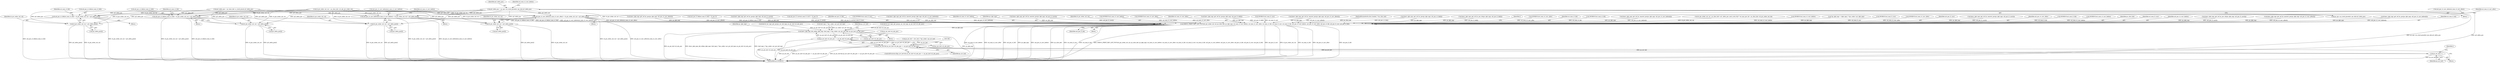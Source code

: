digraph "0_Android_913d9e8d93d6b81bb8eac3fc2c1426651f5b259d_0@pointer" {
"1000221" [label="(Call,pi2_delta_poc = ps_sps->as_stref_picset[st_rps_idx].ai2_delta_poc)"];
"1000286" [label="(Call,ai4_poc_st_curr_before[u4_num_st_curr_before] = i4_pic_order_cnt_val + pi2_delta_poc[i])"];
"1001190" [label="(Call,DEBUG_PRINT_REF_LIST_POCS(i4_pic_order_cnt_val, ps_slice_hdr, ps_dpb_mgr, u4_num_st_curr_before, u4_num_st_curr_after, u4_num_st_foll, u4_num_lt_curr, u4_num_lt_foll, ai4_poc_st_curr_before, ai4_poc_st_curr_after, ai4_poc_st_foll, ai4_poc_lt_curr, ai4_poc_lt_foll))"];
"1001246" [label="(Call,ihevc_dpb_mgr_del_ref(ps_dpb_mgr, (buf_mgr_t *)ps_codec->pv_pic_buf_mgr, ps_pic_buf->i4_abs_poc))"];
"1001276" [label="(Call,ps_mv_buf->i4_abs_poc == ps_pic_buf->i4_abs_poc)"];
"1001274" [label="(Call,ps_mv_buf && ps_mv_buf->i4_abs_poc == ps_pic_buf->i4_abs_poc)"];
"1001293" [label="(Call,ps_mv_buf++)"];
"1000290" [label="(Call,i4_pic_order_cnt_val + pi2_delta_poc[i])"];
"1000299" [label="(Call,ai4_poc_st_foll[u4_num_st_foll] = i4_pic_order_cnt_val + pi2_delta_poc[i])"];
"1000303" [label="(Call,i4_pic_order_cnt_val + pi2_delta_poc[i])"];
"1000330" [label="(Call,ai4_poc_st_curr_after[u4_num_st_curr_after] = i4_pic_order_cnt_val + pi2_delta_poc[i])"];
"1000334" [label="(Call,i4_pic_order_cnt_val + pi2_delta_poc[i])"];
"1000343" [label="(Call,ai4_poc_st_foll[u4_num_st_foll] = i4_pic_order_cnt_val + pi2_delta_poc[i])"];
"1000347" [label="(Call,i4_pic_order_cnt_val + pi2_delta_poc[i])"];
"1000287" [label="(Call,ai4_poc_st_curr_before[u4_num_st_curr_before])"];
"1000573" [label="(Call,ihevc_dpb_mgr_get_ref_by_poc_lsb(ps_dpb_mgr, ai4_poc_lt_foll[i]))"];
"1001206" [label="(Identifier,i)"];
"1001294" [label="(Identifier,ps_mv_buf)"];
"1001274" [label="(Call,ps_mv_buf && ps_mv_buf->i4_abs_poc == ps_pic_buf->i4_abs_poc)"];
"1000993" [label="(Call,(WORD32)u4_num_st_curr_after)"];
"1001196" [label="(Identifier,u4_num_st_foll)"];
"1000687" [label="(Call,(WORD32)u4_num_st_foll)"];
"1000334" [label="(Call,i4_pic_order_cnt_val + pi2_delta_poc[i])"];
"1000177" [label="(Call,i4_pic_order_cnt_val = ps_slice_hdr->i4_abs_pic_order_cnt)"];
"1001246" [label="(Call,ihevc_dpb_mgr_del_ref(ps_dpb_mgr, (buf_mgr_t *)ps_codec->pv_pic_buf_mgr, ps_pic_buf->i4_abs_poc))"];
"1000305" [label="(Call,pi2_delta_poc[i])"];
"1000290" [label="(Call,i4_pic_order_cnt_val + pi2_delta_poc[i])"];
"1001058" [label="(Call,ihevc_dpb_mgr_get_ref_by_nearest_poc(ps_dpb_mgr, ai4_poc_st_curr_before[i]))"];
"1000329" [label="(Block,)"];
"1001247" [label="(Identifier,ps_dpb_mgr)"];
"1000392" [label="(Call,i4_pic_order_cnt_val - ps_slice_hdr->ai1_delta_poc_msb_cycle_lt[i] * u4_max_poc_lsb - ps_slice_hdr->i4_pic_order_cnt_lsb)"];
"1000291" [label="(Identifier,i4_pic_order_cnt_val)"];
"1000621" [label="(Call,(WORD32)u4_num_st_curr_before)"];
"1000124" [label="(Call,*ps_dpb_mgr = (dpb_mgr_t *)ps_codec->pv_dpb_mgr)"];
"1000842" [label="(Call,(WORD32)u4_num_lt_curr)"];
"1001275" [label="(Identifier,ps_mv_buf)"];
"1000800" [label="(Call,(WORD32)u4_num_st_curr_after)"];
"1000300" [label="(Call,ai4_poc_st_foll[u4_num_st_foll])"];
"1001202" [label="(Identifier,ai4_poc_lt_curr)"];
"1000865" [label="(Call,ihevc_dpb_mgr_get_ref_by_nearest_poc(ps_dpb_mgr, ai4_poc_lt_curr[i]))"];
"1000336" [label="(Call,pi2_delta_poc[i])"];
"1001200" [label="(Identifier,ai4_poc_st_curr_after)"];
"1000941" [label="(Call,ihevcd_mv_mgr_get_poc(ps_mv_buf_mgr, ps_pic_buf->i4_abs_poc))"];
"1000558" [label="(Call,(WORD32)u4_num_lt_foll)"];
"1000758" [label="(Call,(WORD32)u4_num_st_curr_before)"];
"1001192" [label="(Identifier,ps_slice_hdr)"];
"1000296" [label="(Identifier,u4_num_st_curr_before)"];
"1000342" [label="(Block,)"];
"1001197" [label="(Identifier,u4_num_lt_curr)"];
"1001199" [label="(Identifier,ai4_poc_st_curr_before)"];
"1000510" [label="(Call,ihevc_dpb_mgr_get_ref_by_poc_lsb(ps_dpb_mgr, ai4_poc_lt_curr[i]))"];
"1000353" [label="(Identifier,u4_num_st_foll)"];
"1000823" [label="(Call,ihevc_dpb_mgr_get_ref_by_nearest_poc(ps_dpb_mgr, ai4_poc_st_curr_after[i]))"];
"1000299" [label="(Call,ai4_poc_st_foll[u4_num_st_foll] = i4_pic_order_cnt_val + pi2_delta_poc[i])"];
"1000348" [label="(Identifier,i4_pic_order_cnt_val)"];
"1001280" [label="(Call,ps_pic_buf->i4_abs_poc)"];
"1000285" [label="(Block,)"];
"1000629" [label="(Call,ihevc_dpb_mgr_get_ref_by_poc(ps_dpb_mgr, ai4_poc_st_curr_before[i]))"];
"1000222" [label="(Identifier,pi2_delta_poc)"];
"1001203" [label="(Identifier,ai4_poc_lt_foll)"];
"1000221" [label="(Call,pi2_delta_poc = ps_sps->as_stref_picset[st_rps_idx].ai2_delta_poc)"];
"1001272" [label="(Block,)"];
"1001198" [label="(Identifier,u4_num_lt_foll)"];
"1000695" [label="(Call,ihevc_dpb_mgr_get_ref_by_poc(ps_dpb_mgr, ai4_poc_st_foll[i]))"];
"1000662" [label="(Call,ihevc_dpb_mgr_get_ref_by_poc(ps_dpb_mgr, ai4_poc_st_curr_after[i]))"];
"1000430" [label="(Call,ai4_poc_lt_foll[u4_num_lt_foll] = i4_poc_lt)"];
"1000188" [label="(Block,)"];
"1000344" [label="(Call,ai4_poc_st_foll[u4_num_st_foll])"];
"1001248" [label="(Call,(buf_mgr_t *)ps_codec->pv_pic_buf_mgr)"];
"1000533" [label="(Call,ihevc_dpb_mgr_get_ref_by_poc(ps_dpb_mgr, ai4_poc_lt_curr[i]))"];
"1000330" [label="(Call,ai4_poc_st_curr_after[u4_num_st_curr_after] = i4_pic_order_cnt_val + pi2_delta_poc[i])"];
"1001253" [label="(Call,ps_pic_buf->i4_abs_poc)"];
"1000298" [label="(Block,)"];
"1001256" [label="(Call,ps_mv_buf = (mv_buf_t *)ps_codec->ps_mv_buf)"];
"1001234" [label="(Block,)"];
"1001277" [label="(Call,ps_mv_buf->i4_abs_poc)"];
"1000335" [label="(Identifier,i4_pic_order_cnt_val)"];
"1001190" [label="(Call,DEBUG_PRINT_REF_LIST_POCS(i4_pic_order_cnt_val, ps_slice_hdr, ps_dpb_mgr, u4_num_st_curr_before, u4_num_st_curr_after, u4_num_st_foll, u4_num_lt_curr, u4_num_lt_foll, ai4_poc_st_curr_before, ai4_poc_st_curr_after, ai4_poc_st_foll, ai4_poc_lt_curr, ai4_poc_lt_foll))"];
"1000412" [label="(Call,ai4_poc_lt_curr[u4_num_lt_curr] = i4_poc_lt)"];
"1001201" [label="(Identifier,ai4_poc_st_foll)"];
"1000343" [label="(Call,ai4_poc_st_foll[u4_num_st_foll] = i4_pic_order_cnt_val + pi2_delta_poc[i])"];
"1000286" [label="(Call,ai4_poc_st_curr_before[u4_num_st_curr_before] = i4_pic_order_cnt_val + pi2_delta_poc[i])"];
"1000495" [label="(Call,(WORD32)u4_num_lt_curr)"];
"1000347" [label="(Call,i4_pic_order_cnt_val + pi2_delta_poc[i])"];
"1000349" [label="(Call,pi2_delta_poc[i])"];
"1000781" [label="(Call,ihevc_dpb_mgr_get_ref_by_nearest_poc(ps_dpb_mgr, ai4_poc_st_curr_before[i]))"];
"1001194" [label="(Identifier,u4_num_st_curr_before)"];
"1000331" [label="(Call,ai4_poc_st_curr_after[u4_num_st_curr_after])"];
"1001257" [label="(Identifier,ps_mv_buf)"];
"1000309" [label="(Identifier,u4_num_st_foll)"];
"1001193" [label="(Identifier,ps_dpb_mgr)"];
"1001100" [label="(Call,ihevc_dpb_mgr_get_ref_by_nearest_poc(ps_dpb_mgr, ai4_poc_lt_curr[i]))"];
"1000112" [label="(Block,)"];
"1001276" [label="(Call,ps_mv_buf->i4_abs_poc == ps_pic_buf->i4_abs_poc)"];
"1001271" [label="(Identifier,i)"];
"1000340" [label="(Identifier,u4_num_st_curr_after)"];
"1001191" [label="(Identifier,i4_pic_order_cnt_val)"];
"1001293" [label="(Call,ps_mv_buf++)"];
"1001035" [label="(Call,(WORD32)u4_num_st_curr_before)"];
"1000654" [label="(Call,(WORD32)u4_num_st_curr_after)"];
"1001195" [label="(Identifier,u4_num_st_curr_after)"];
"1001273" [label="(ControlStructure,if(ps_mv_buf && ps_mv_buf->i4_abs_poc == ps_pic_buf->i4_abs_poc))"];
"1000596" [label="(Call,ihevc_dpb_mgr_get_ref_by_poc(ps_dpb_mgr, ai4_poc_lt_foll[i]))"];
"1001077" [label="(Call,(WORD32)u4_num_lt_curr)"];
"1000258" [label="(Call,pi2_delta_poc = ps_slice_hdr->s_stref_picset.ai2_delta_poc)"];
"1000292" [label="(Call,pi2_delta_poc[i])"];
"1001016" [label="(Call,ihevc_dpb_mgr_get_ref_by_nearest_poc(ps_dpb_mgr, ai4_poc_st_curr_after[i]))"];
"1000303" [label="(Call,i4_pic_order_cnt_val + pi2_delta_poc[i])"];
"1000304" [label="(Identifier,i4_pic_order_cnt_val)"];
"1000266" [label="(Identifier,u4_num_st_curr_before)"];
"1001297" [label="(MethodReturn,WORD32)"];
"1000223" [label="(Call,ps_sps->as_stref_picset[st_rps_idx].ai2_delta_poc)"];
"1001176" [label="(Call,ihevcd_mv_mgr_get_poc(ps_mv_buf_mgr, ps_pic_buf->i4_abs_poc))"];
"1000111" [label="(MethodParameterIn,slice_header_t *ps_slice_hdr)"];
"1000221" -> "1000188"  [label="AST: "];
"1000221" -> "1000223"  [label="CFG: "];
"1000222" -> "1000221"  [label="AST: "];
"1000223" -> "1000221"  [label="AST: "];
"1000266" -> "1000221"  [label="CFG: "];
"1000221" -> "1001297"  [label="DDG: ps_sps->as_stref_picset[st_rps_idx].ai2_delta_poc"];
"1000221" -> "1001297"  [label="DDG: pi2_delta_poc"];
"1000221" -> "1000286"  [label="DDG: pi2_delta_poc"];
"1000221" -> "1000290"  [label="DDG: pi2_delta_poc"];
"1000221" -> "1000299"  [label="DDG: pi2_delta_poc"];
"1000221" -> "1000303"  [label="DDG: pi2_delta_poc"];
"1000221" -> "1000330"  [label="DDG: pi2_delta_poc"];
"1000221" -> "1000334"  [label="DDG: pi2_delta_poc"];
"1000221" -> "1000343"  [label="DDG: pi2_delta_poc"];
"1000221" -> "1000347"  [label="DDG: pi2_delta_poc"];
"1000286" -> "1000285"  [label="AST: "];
"1000286" -> "1000290"  [label="CFG: "];
"1000287" -> "1000286"  [label="AST: "];
"1000290" -> "1000286"  [label="AST: "];
"1000296" -> "1000286"  [label="CFG: "];
"1000286" -> "1001297"  [label="DDG: i4_pic_order_cnt_val + pi2_delta_poc[i]"];
"1000286" -> "1001297"  [label="DDG: ai4_poc_st_curr_before[u4_num_st_curr_before]"];
"1000177" -> "1000286"  [label="DDG: i4_pic_order_cnt_val"];
"1000258" -> "1000286"  [label="DDG: pi2_delta_poc"];
"1000286" -> "1001190"  [label="DDG: ai4_poc_st_curr_before[u4_num_st_curr_before]"];
"1001190" -> "1000112"  [label="AST: "];
"1001190" -> "1001203"  [label="CFG: "];
"1001191" -> "1001190"  [label="AST: "];
"1001192" -> "1001190"  [label="AST: "];
"1001193" -> "1001190"  [label="AST: "];
"1001194" -> "1001190"  [label="AST: "];
"1001195" -> "1001190"  [label="AST: "];
"1001196" -> "1001190"  [label="AST: "];
"1001197" -> "1001190"  [label="AST: "];
"1001198" -> "1001190"  [label="AST: "];
"1001199" -> "1001190"  [label="AST: "];
"1001200" -> "1001190"  [label="AST: "];
"1001201" -> "1001190"  [label="AST: "];
"1001202" -> "1001190"  [label="AST: "];
"1001203" -> "1001190"  [label="AST: "];
"1001206" -> "1001190"  [label="CFG: "];
"1001190" -> "1001297"  [label="DDG: ai4_poc_st_curr_before"];
"1001190" -> "1001297"  [label="DDG: ps_slice_hdr"];
"1001190" -> "1001297"  [label="DDG: u4_num_lt_curr"];
"1001190" -> "1001297"  [label="DDG: u4_num_lt_foll"];
"1001190" -> "1001297"  [label="DDG: DEBUG_PRINT_REF_LIST_POCS(i4_pic_order_cnt_val, ps_slice_hdr, ps_dpb_mgr, u4_num_st_curr_before, u4_num_st_curr_after, u4_num_st_foll, u4_num_lt_curr, u4_num_lt_foll, ai4_poc_st_curr_before, ai4_poc_st_curr_after, ai4_poc_st_foll, ai4_poc_lt_curr, ai4_poc_lt_foll)"];
"1001190" -> "1001297"  [label="DDG: ai4_poc_lt_curr"];
"1001190" -> "1001297"  [label="DDG: i4_pic_order_cnt_val"];
"1001190" -> "1001297"  [label="DDG: u4_num_st_foll"];
"1001190" -> "1001297"  [label="DDG: ai4_poc_st_curr_after"];
"1001190" -> "1001297"  [label="DDG: ai4_poc_lt_foll"];
"1001190" -> "1001297"  [label="DDG: u4_num_st_curr_before"];
"1001190" -> "1001297"  [label="DDG: u4_num_st_curr_after"];
"1001190" -> "1001297"  [label="DDG: ai4_poc_st_foll"];
"1001190" -> "1001297"  [label="DDG: ps_dpb_mgr"];
"1000177" -> "1001190"  [label="DDG: i4_pic_order_cnt_val"];
"1000392" -> "1001190"  [label="DDG: i4_pic_order_cnt_val"];
"1000111" -> "1001190"  [label="DDG: ps_slice_hdr"];
"1000629" -> "1001190"  [label="DDG: ps_dpb_mgr"];
"1000629" -> "1001190"  [label="DDG: ai4_poc_st_curr_before[i]"];
"1000865" -> "1001190"  [label="DDG: ps_dpb_mgr"];
"1000865" -> "1001190"  [label="DDG: ai4_poc_lt_curr[i]"];
"1000695" -> "1001190"  [label="DDG: ps_dpb_mgr"];
"1000695" -> "1001190"  [label="DDG: ai4_poc_st_foll[i]"];
"1000596" -> "1001190"  [label="DDG: ps_dpb_mgr"];
"1000596" -> "1001190"  [label="DDG: ai4_poc_lt_foll[i]"];
"1000823" -> "1001190"  [label="DDG: ps_dpb_mgr"];
"1000823" -> "1001190"  [label="DDG: ai4_poc_st_curr_after[i]"];
"1000510" -> "1001190"  [label="DDG: ps_dpb_mgr"];
"1000510" -> "1001190"  [label="DDG: ai4_poc_lt_curr[i]"];
"1000781" -> "1001190"  [label="DDG: ps_dpb_mgr"];
"1000781" -> "1001190"  [label="DDG: ai4_poc_st_curr_before[i]"];
"1000573" -> "1001190"  [label="DDG: ps_dpb_mgr"];
"1000573" -> "1001190"  [label="DDG: ai4_poc_lt_foll[i]"];
"1000533" -> "1001190"  [label="DDG: ps_dpb_mgr"];
"1000533" -> "1001190"  [label="DDG: ai4_poc_lt_curr[i]"];
"1001100" -> "1001190"  [label="DDG: ps_dpb_mgr"];
"1001100" -> "1001190"  [label="DDG: ai4_poc_lt_curr[i]"];
"1001058" -> "1001190"  [label="DDG: ps_dpb_mgr"];
"1001058" -> "1001190"  [label="DDG: ai4_poc_st_curr_before[i]"];
"1001016" -> "1001190"  [label="DDG: ps_dpb_mgr"];
"1001016" -> "1001190"  [label="DDG: ai4_poc_st_curr_after[i]"];
"1000124" -> "1001190"  [label="DDG: ps_dpb_mgr"];
"1000662" -> "1001190"  [label="DDG: ps_dpb_mgr"];
"1000662" -> "1001190"  [label="DDG: ai4_poc_st_curr_after[i]"];
"1000621" -> "1001190"  [label="DDG: u4_num_st_curr_before"];
"1000758" -> "1001190"  [label="DDG: u4_num_st_curr_before"];
"1001035" -> "1001190"  [label="DDG: u4_num_st_curr_before"];
"1000654" -> "1001190"  [label="DDG: u4_num_st_curr_after"];
"1000800" -> "1001190"  [label="DDG: u4_num_st_curr_after"];
"1000993" -> "1001190"  [label="DDG: u4_num_st_curr_after"];
"1000687" -> "1001190"  [label="DDG: u4_num_st_foll"];
"1000842" -> "1001190"  [label="DDG: u4_num_lt_curr"];
"1000495" -> "1001190"  [label="DDG: u4_num_lt_curr"];
"1001077" -> "1001190"  [label="DDG: u4_num_lt_curr"];
"1000558" -> "1001190"  [label="DDG: u4_num_lt_foll"];
"1000330" -> "1001190"  [label="DDG: ai4_poc_st_curr_after[u4_num_st_curr_after]"];
"1000343" -> "1001190"  [label="DDG: ai4_poc_st_foll[u4_num_st_foll]"];
"1000299" -> "1001190"  [label="DDG: ai4_poc_st_foll[u4_num_st_foll]"];
"1000412" -> "1001190"  [label="DDG: ai4_poc_lt_curr[u4_num_lt_curr]"];
"1000430" -> "1001190"  [label="DDG: ai4_poc_lt_foll[u4_num_lt_foll]"];
"1001190" -> "1001246"  [label="DDG: ps_dpb_mgr"];
"1001246" -> "1001234"  [label="AST: "];
"1001246" -> "1001253"  [label="CFG: "];
"1001247" -> "1001246"  [label="AST: "];
"1001248" -> "1001246"  [label="AST: "];
"1001253" -> "1001246"  [label="AST: "];
"1001257" -> "1001246"  [label="CFG: "];
"1001246" -> "1001297"  [label="DDG: ps_dpb_mgr"];
"1001246" -> "1001297"  [label="DDG: ps_pic_buf->i4_abs_poc"];
"1001246" -> "1001297"  [label="DDG: ihevc_dpb_mgr_del_ref(ps_dpb_mgr, (buf_mgr_t *)ps_codec->pv_pic_buf_mgr, ps_pic_buf->i4_abs_poc)"];
"1001246" -> "1001297"  [label="DDG: (buf_mgr_t *)ps_codec->pv_pic_buf_mgr"];
"1001248" -> "1001246"  [label="DDG: ps_codec->pv_pic_buf_mgr"];
"1001276" -> "1001246"  [label="DDG: ps_pic_buf->i4_abs_poc"];
"1001176" -> "1001246"  [label="DDG: ps_pic_buf->i4_abs_poc"];
"1000941" -> "1001246"  [label="DDG: ps_pic_buf->i4_abs_poc"];
"1001246" -> "1001276"  [label="DDG: ps_pic_buf->i4_abs_poc"];
"1001276" -> "1001274"  [label="AST: "];
"1001276" -> "1001280"  [label="CFG: "];
"1001277" -> "1001276"  [label="AST: "];
"1001280" -> "1001276"  [label="AST: "];
"1001274" -> "1001276"  [label="CFG: "];
"1001276" -> "1001297"  [label="DDG: ps_pic_buf->i4_abs_poc"];
"1001276" -> "1001297"  [label="DDG: ps_mv_buf->i4_abs_poc"];
"1001276" -> "1001274"  [label="DDG: ps_mv_buf->i4_abs_poc"];
"1001276" -> "1001274"  [label="DDG: ps_pic_buf->i4_abs_poc"];
"1001274" -> "1001273"  [label="AST: "];
"1001274" -> "1001275"  [label="CFG: "];
"1001275" -> "1001274"  [label="AST: "];
"1001286" -> "1001274"  [label="CFG: "];
"1001294" -> "1001274"  [label="CFG: "];
"1001274" -> "1001297"  [label="DDG: ps_mv_buf"];
"1001274" -> "1001297"  [label="DDG: ps_mv_buf->i4_abs_poc == ps_pic_buf->i4_abs_poc"];
"1001274" -> "1001297"  [label="DDG: ps_mv_buf && ps_mv_buf->i4_abs_poc == ps_pic_buf->i4_abs_poc"];
"1001256" -> "1001274"  [label="DDG: ps_mv_buf"];
"1001293" -> "1001274"  [label="DDG: ps_mv_buf"];
"1001274" -> "1001293"  [label="DDG: ps_mv_buf"];
"1001293" -> "1001272"  [label="AST: "];
"1001293" -> "1001294"  [label="CFG: "];
"1001294" -> "1001293"  [label="AST: "];
"1001271" -> "1001293"  [label="CFG: "];
"1001293" -> "1001297"  [label="DDG: ps_mv_buf"];
"1000290" -> "1000292"  [label="CFG: "];
"1000291" -> "1000290"  [label="AST: "];
"1000292" -> "1000290"  [label="AST: "];
"1000290" -> "1001297"  [label="DDG: i4_pic_order_cnt_val"];
"1000290" -> "1001297"  [label="DDG: pi2_delta_poc[i]"];
"1000177" -> "1000290"  [label="DDG: i4_pic_order_cnt_val"];
"1000258" -> "1000290"  [label="DDG: pi2_delta_poc"];
"1000299" -> "1000298"  [label="AST: "];
"1000299" -> "1000303"  [label="CFG: "];
"1000300" -> "1000299"  [label="AST: "];
"1000303" -> "1000299"  [label="AST: "];
"1000309" -> "1000299"  [label="CFG: "];
"1000299" -> "1001297"  [label="DDG: i4_pic_order_cnt_val + pi2_delta_poc[i]"];
"1000299" -> "1001297"  [label="DDG: ai4_poc_st_foll[u4_num_st_foll]"];
"1000177" -> "1000299"  [label="DDG: i4_pic_order_cnt_val"];
"1000258" -> "1000299"  [label="DDG: pi2_delta_poc"];
"1000303" -> "1000305"  [label="CFG: "];
"1000304" -> "1000303"  [label="AST: "];
"1000305" -> "1000303"  [label="AST: "];
"1000303" -> "1001297"  [label="DDG: i4_pic_order_cnt_val"];
"1000303" -> "1001297"  [label="DDG: pi2_delta_poc[i]"];
"1000177" -> "1000303"  [label="DDG: i4_pic_order_cnt_val"];
"1000258" -> "1000303"  [label="DDG: pi2_delta_poc"];
"1000330" -> "1000329"  [label="AST: "];
"1000330" -> "1000334"  [label="CFG: "];
"1000331" -> "1000330"  [label="AST: "];
"1000334" -> "1000330"  [label="AST: "];
"1000340" -> "1000330"  [label="CFG: "];
"1000330" -> "1001297"  [label="DDG: i4_pic_order_cnt_val + pi2_delta_poc[i]"];
"1000330" -> "1001297"  [label="DDG: ai4_poc_st_curr_after[u4_num_st_curr_after]"];
"1000177" -> "1000330"  [label="DDG: i4_pic_order_cnt_val"];
"1000258" -> "1000330"  [label="DDG: pi2_delta_poc"];
"1000334" -> "1000336"  [label="CFG: "];
"1000335" -> "1000334"  [label="AST: "];
"1000336" -> "1000334"  [label="AST: "];
"1000334" -> "1001297"  [label="DDG: pi2_delta_poc[i]"];
"1000334" -> "1001297"  [label="DDG: i4_pic_order_cnt_val"];
"1000177" -> "1000334"  [label="DDG: i4_pic_order_cnt_val"];
"1000258" -> "1000334"  [label="DDG: pi2_delta_poc"];
"1000343" -> "1000342"  [label="AST: "];
"1000343" -> "1000347"  [label="CFG: "];
"1000344" -> "1000343"  [label="AST: "];
"1000347" -> "1000343"  [label="AST: "];
"1000353" -> "1000343"  [label="CFG: "];
"1000343" -> "1001297"  [label="DDG: ai4_poc_st_foll[u4_num_st_foll]"];
"1000343" -> "1001297"  [label="DDG: i4_pic_order_cnt_val + pi2_delta_poc[i]"];
"1000177" -> "1000343"  [label="DDG: i4_pic_order_cnt_val"];
"1000258" -> "1000343"  [label="DDG: pi2_delta_poc"];
"1000347" -> "1000349"  [label="CFG: "];
"1000348" -> "1000347"  [label="AST: "];
"1000349" -> "1000347"  [label="AST: "];
"1000347" -> "1001297"  [label="DDG: pi2_delta_poc[i]"];
"1000347" -> "1001297"  [label="DDG: i4_pic_order_cnt_val"];
"1000177" -> "1000347"  [label="DDG: i4_pic_order_cnt_val"];
"1000258" -> "1000347"  [label="DDG: pi2_delta_poc"];
}
